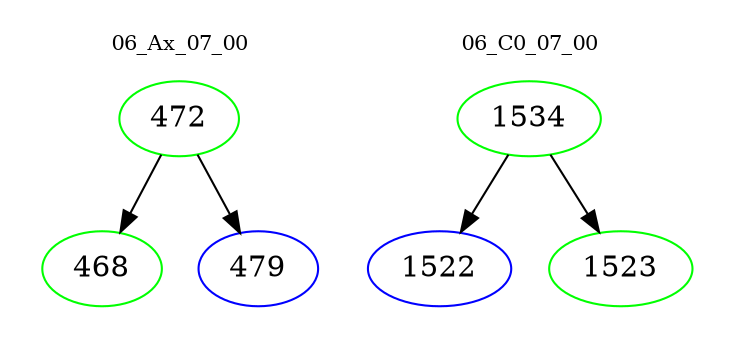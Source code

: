 digraph{
subgraph cluster_0 {
color = white
label = "06_Ax_07_00";
fontsize=10;
T0_472 [label="472", color="green"]
T0_472 -> T0_468 [color="black"]
T0_468 [label="468", color="green"]
T0_472 -> T0_479 [color="black"]
T0_479 [label="479", color="blue"]
}
subgraph cluster_1 {
color = white
label = "06_C0_07_00";
fontsize=10;
T1_1534 [label="1534", color="green"]
T1_1534 -> T1_1522 [color="black"]
T1_1522 [label="1522", color="blue"]
T1_1534 -> T1_1523 [color="black"]
T1_1523 [label="1523", color="green"]
}
}
